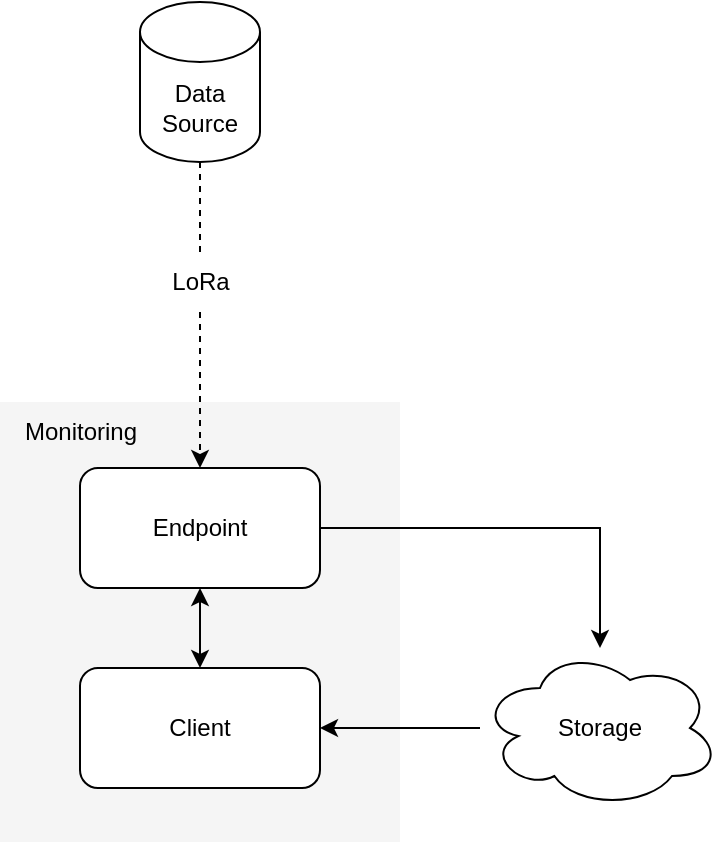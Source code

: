 <mxfile version="20.5.1" type="github"><diagram id="sD_NUMUIdGsDcNFJ8aHR" name="Page-1"><mxGraphModel dx="780" dy="784" grid="1" gridSize="10" guides="1" tooltips="1" connect="1" arrows="1" fold="1" page="1" pageScale="1" pageWidth="850" pageHeight="1100" math="0" shadow="0"><root><mxCell id="0"/><mxCell id="1" parent="0"/><mxCell id="dqpC5GSp7ClhQluWhs4B-13" value="" style="rounded=0;whiteSpace=wrap;html=1;fillColor=#f5f5f5;fontColor=#333333;strokeColor=none;" vertex="1" parent="1"><mxGeometry x="300" y="350" width="200" height="220" as="geometry"/></mxCell><mxCell id="dqpC5GSp7ClhQluWhs4B-10" style="edgeStyle=orthogonalEdgeStyle;rounded=0;orthogonalLoop=1;jettySize=auto;html=1;" edge="1" parent="1" source="dqpC5GSp7ClhQluWhs4B-1" target="dqpC5GSp7ClhQluWhs4B-5"><mxGeometry relative="1" as="geometry"/></mxCell><mxCell id="dqpC5GSp7ClhQluWhs4B-1" value="Endpoint" style="rounded=1;whiteSpace=wrap;html=1;" vertex="1" parent="1"><mxGeometry x="340" y="383" width="120" height="60" as="geometry"/></mxCell><mxCell id="dqpC5GSp7ClhQluWhs4B-15" value="" style="edgeStyle=orthogonalEdgeStyle;rounded=0;orthogonalLoop=1;jettySize=auto;html=1;startArrow=classic;startFill=1;" edge="1" parent="1" source="dqpC5GSp7ClhQluWhs4B-2" target="dqpC5GSp7ClhQluWhs4B-1"><mxGeometry relative="1" as="geometry"/></mxCell><mxCell id="dqpC5GSp7ClhQluWhs4B-2" value="Client" style="rounded=1;whiteSpace=wrap;html=1;" vertex="1" parent="1"><mxGeometry x="340" y="483" width="120" height="60" as="geometry"/></mxCell><mxCell id="dqpC5GSp7ClhQluWhs4B-6" style="edgeStyle=orthogonalEdgeStyle;rounded=0;orthogonalLoop=1;jettySize=auto;html=1;entryX=0.5;entryY=0;entryDx=0;entryDy=0;dashed=1;startArrow=none;" edge="1" parent="1" source="dqpC5GSp7ClhQluWhs4B-8" target="dqpC5GSp7ClhQluWhs4B-1"><mxGeometry relative="1" as="geometry"/></mxCell><mxCell id="dqpC5GSp7ClhQluWhs4B-4" value="Data Source" style="shape=cylinder3;whiteSpace=wrap;html=1;boundedLbl=1;backgroundOutline=1;size=15;" vertex="1" parent="1"><mxGeometry x="370" y="150" width="60" height="80" as="geometry"/></mxCell><mxCell id="dqpC5GSp7ClhQluWhs4B-11" style="edgeStyle=orthogonalEdgeStyle;rounded=0;orthogonalLoop=1;jettySize=auto;html=1;entryX=1;entryY=0.5;entryDx=0;entryDy=0;" edge="1" parent="1" source="dqpC5GSp7ClhQluWhs4B-5" target="dqpC5GSp7ClhQluWhs4B-2"><mxGeometry relative="1" as="geometry"/></mxCell><mxCell id="dqpC5GSp7ClhQluWhs4B-5" value="Storage" style="ellipse;shape=cloud;whiteSpace=wrap;html=1;" vertex="1" parent="1"><mxGeometry x="540" y="473" width="120" height="80" as="geometry"/></mxCell><mxCell id="dqpC5GSp7ClhQluWhs4B-8" value="LoRa" style="text;html=1;align=center;verticalAlign=middle;resizable=0;points=[];autosize=1;strokeColor=none;fillColor=none;" vertex="1" parent="1"><mxGeometry x="375" y="275" width="50" height="30" as="geometry"/></mxCell><mxCell id="dqpC5GSp7ClhQluWhs4B-9" value="" style="edgeStyle=orthogonalEdgeStyle;rounded=0;orthogonalLoop=1;jettySize=auto;html=1;entryX=0.5;entryY=0;entryDx=0;entryDy=0;dashed=1;endArrow=none;" edge="1" parent="1" source="dqpC5GSp7ClhQluWhs4B-4" target="dqpC5GSp7ClhQluWhs4B-8"><mxGeometry relative="1" as="geometry"><mxPoint x="400" y="230" as="sourcePoint"/><mxPoint x="400" y="370" as="targetPoint"/></mxGeometry></mxCell><mxCell id="dqpC5GSp7ClhQluWhs4B-16" value="Monitoring" style="text;html=1;align=center;verticalAlign=middle;resizable=0;points=[];autosize=1;strokeColor=none;fillColor=none;" vertex="1" parent="1"><mxGeometry x="300" y="350" width="80" height="30" as="geometry"/></mxCell></root></mxGraphModel></diagram></mxfile>